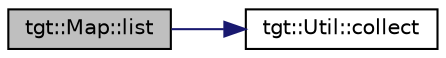 digraph "tgt::Map::list"
{
 // LATEX_PDF_SIZE
  edge [fontname="Helvetica",fontsize="10",labelfontname="Helvetica",labelfontsize="10"];
  node [fontname="Helvetica",fontsize="10",shape=record];
  rankdir="LR";
  Node1 [label="tgt::Map::list",height=0.2,width=0.4,color="black", fillcolor="grey75", style="filled", fontcolor="black",tooltip=" "];
  Node1 -> Node2 [color="midnightblue",fontsize="10",style="solid"];
  Node2 [label="tgt::Util::collect",height=0.2,width=0.4,color="black", fillcolor="white", style="filled",URL="$namespacetgt_1_1_util.html#a039a3c1faf310c1209d935725ba01a03",tooltip=" "];
}
